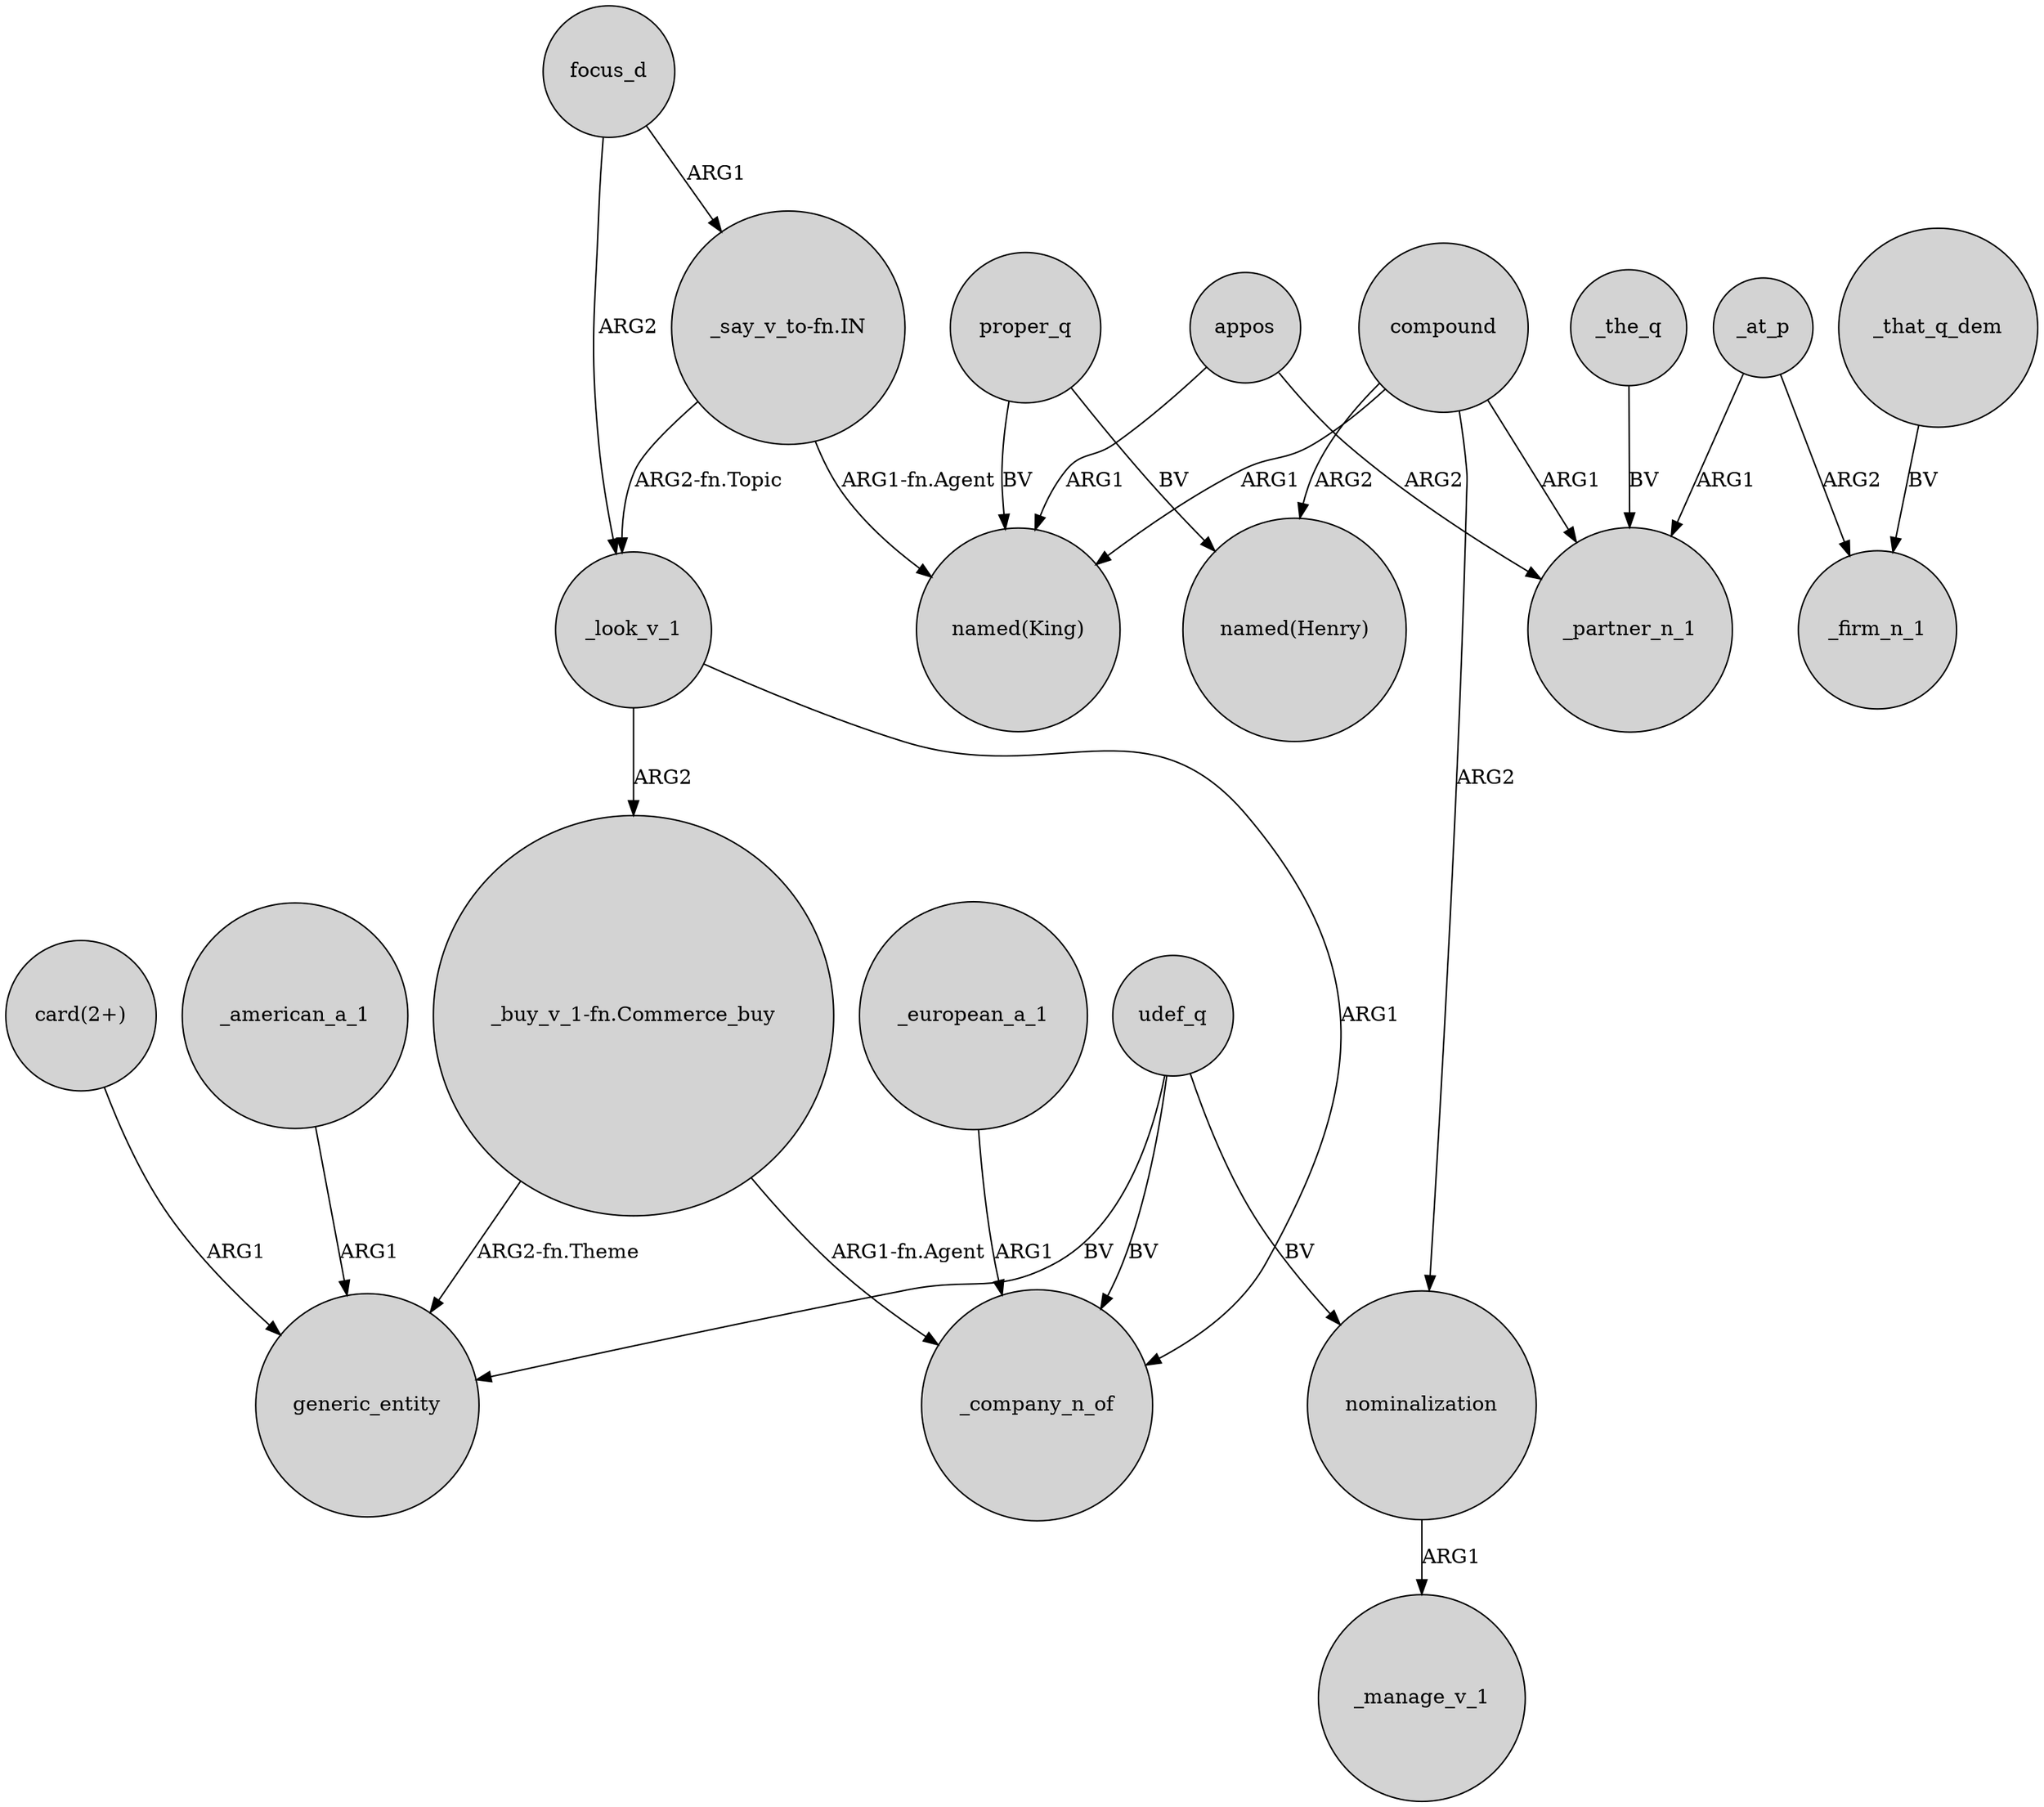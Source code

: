 digraph {
	node [shape=circle style=filled]
	udef_q -> generic_entity [label=BV]
	_american_a_1 -> generic_entity [label=ARG1]
	appos -> _partner_n_1 [label=ARG2]
	_look_v_1 -> "_buy_v_1-fn.Commerce_buy" [label=ARG2]
	compound -> _partner_n_1 [label=ARG1]
	compound -> nominalization [label=ARG2]
	"_say_v_to-fn.IN" -> _look_v_1 [label="ARG2-fn.Topic"]
	compound -> "named(King)" [label=ARG1]
	_look_v_1 -> _company_n_of [label=ARG1]
	proper_q -> "named(King)" [label=BV]
	_that_q_dem -> _firm_n_1 [label=BV]
	"_buy_v_1-fn.Commerce_buy" -> generic_entity [label="ARG2-fn.Theme"]
	proper_q -> "named(Henry)" [label=BV]
	focus_d -> _look_v_1 [label=ARG2]
	_the_q -> _partner_n_1 [label=BV]
	appos -> "named(King)" [label=ARG1]
	"card(2+)" -> generic_entity [label=ARG1]
	_european_a_1 -> _company_n_of [label=ARG1]
	"_say_v_to-fn.IN" -> "named(King)" [label="ARG1-fn.Agent"]
	udef_q -> nominalization [label=BV]
	compound -> "named(Henry)" [label=ARG2]
	udef_q -> _company_n_of [label=BV]
	_at_p -> _partner_n_1 [label=ARG1]
	nominalization -> _manage_v_1 [label=ARG1]
	"_buy_v_1-fn.Commerce_buy" -> _company_n_of [label="ARG1-fn.Agent"]
	_at_p -> _firm_n_1 [label=ARG2]
	focus_d -> "_say_v_to-fn.IN" [label=ARG1]
}
